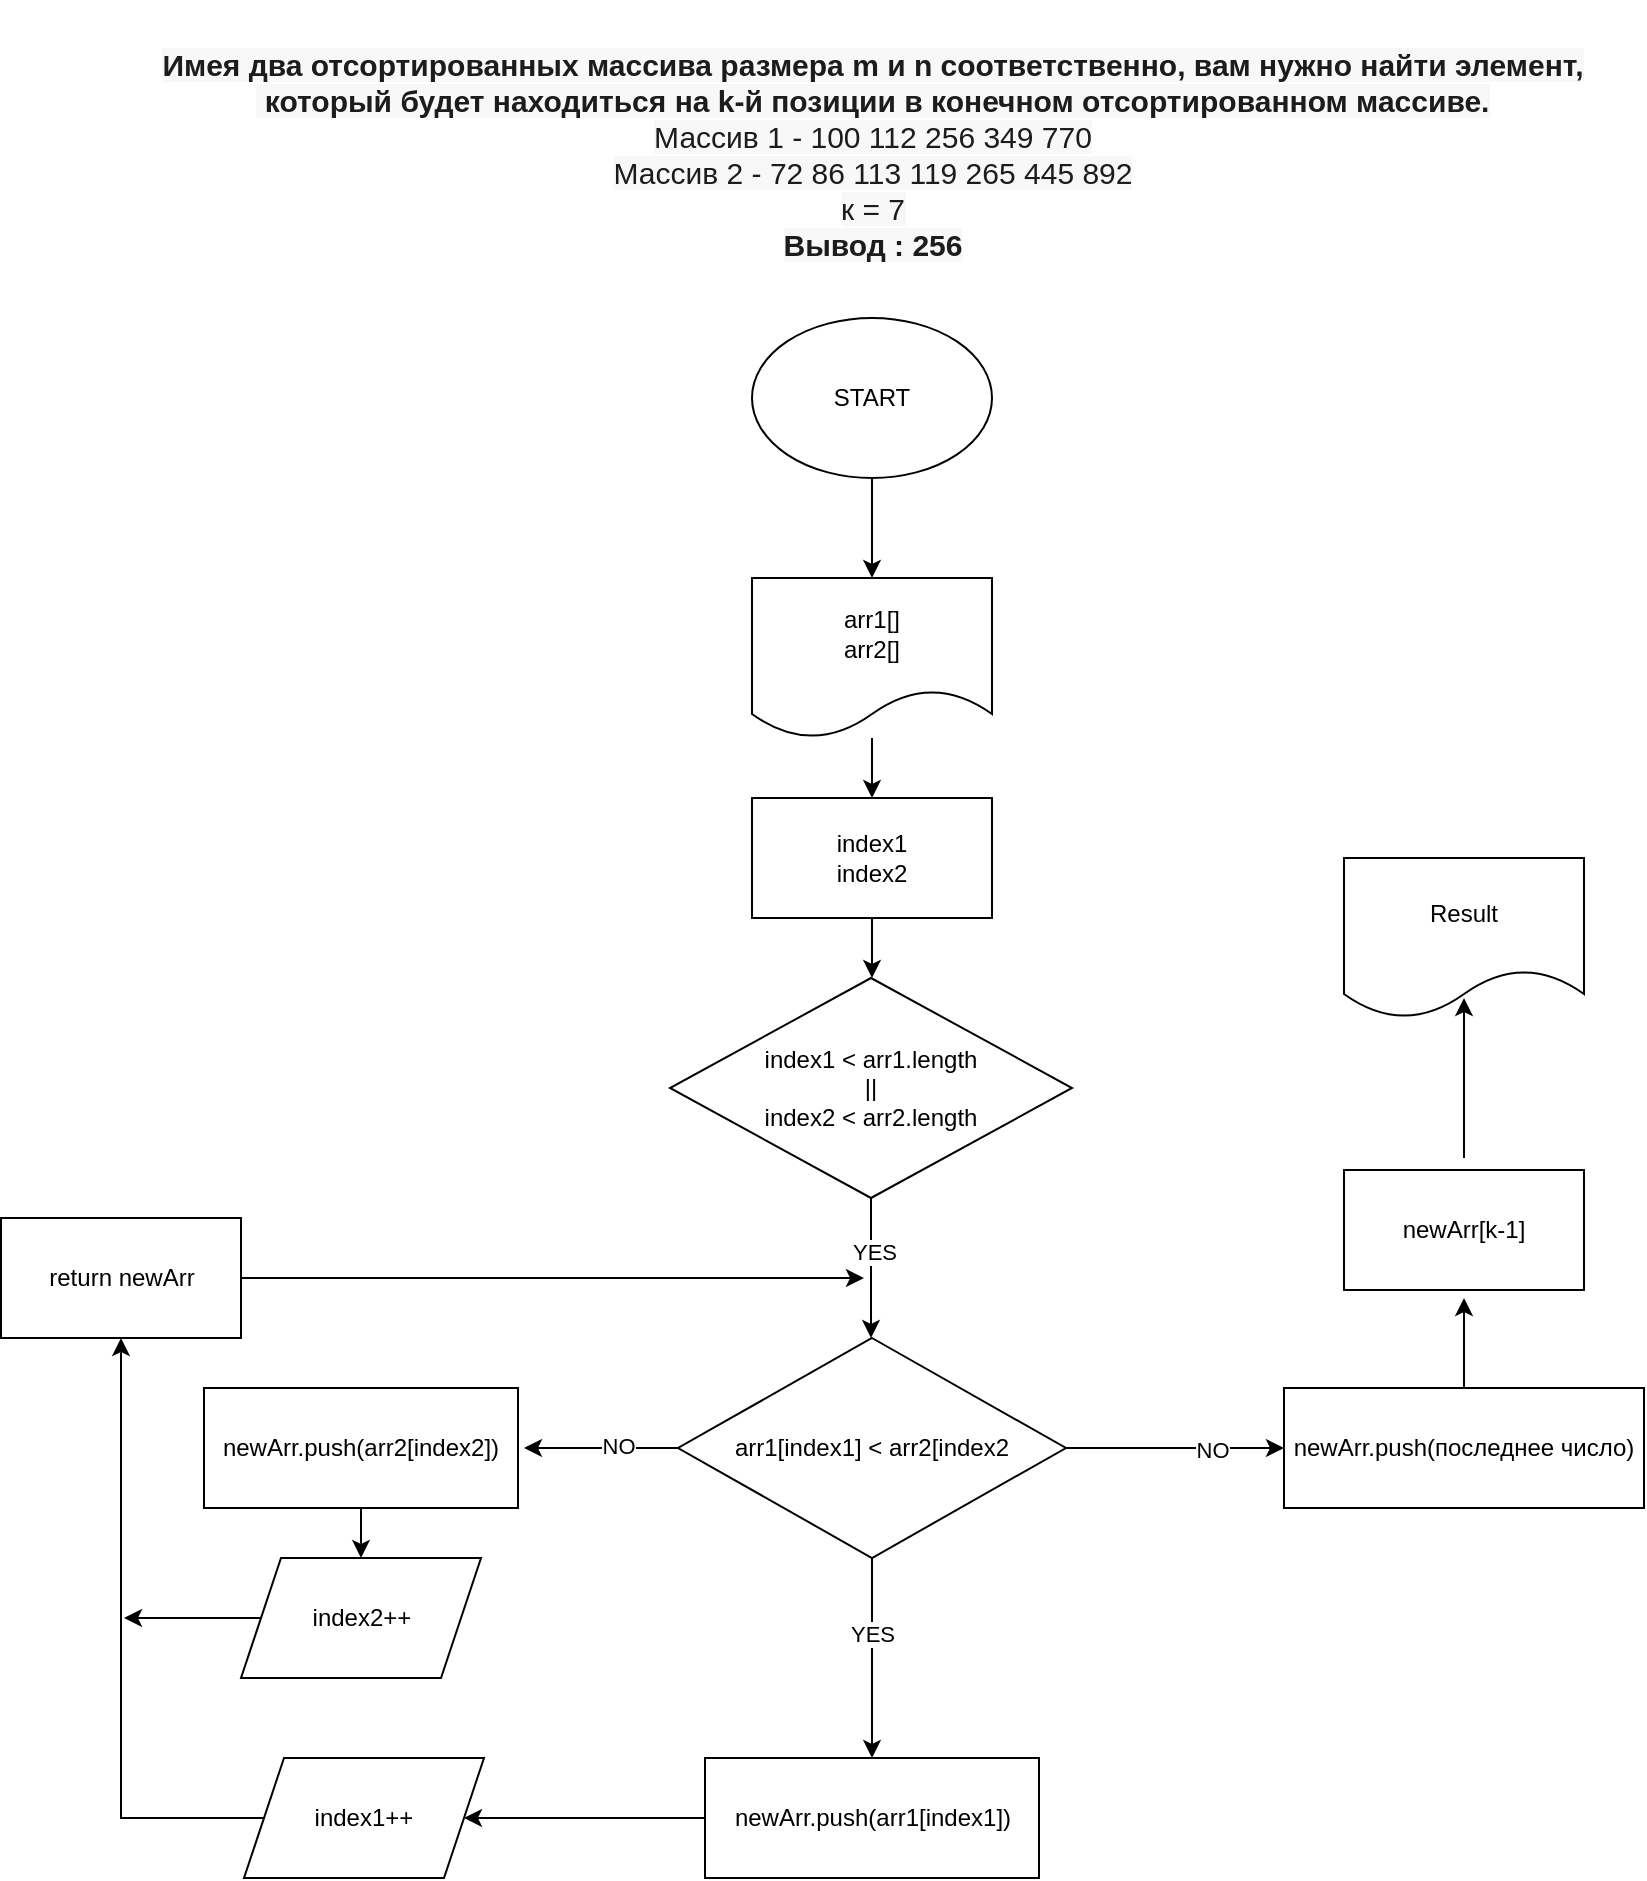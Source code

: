 <mxfile version="20.8.10" type="device"><diagram name="Страница 1" id="hVGgXPigc2B72Utt2bvW"><mxGraphModel dx="2533" dy="2320" grid="1" gridSize="10" guides="1" tooltips="1" connect="1" arrows="1" fold="1" page="1" pageScale="1" pageWidth="827" pageHeight="1169" math="0" shadow="0"><root><mxCell id="0"/><mxCell id="1" parent="0"/><mxCell id="o-apdAjW1davWtcOvuAl-1" value="&lt;br&gt;&lt;b style=&quot;box-sizing: inherit; color: rgb(29, 28, 29); font-family: Slack-Lato, Slack-Fractions, appleLogo, sans-serif; font-size: 15px; font-style: normal; font-variant-ligatures: common-ligatures; font-variant-caps: normal; letter-spacing: normal; orphans: 2; text-align: left; text-indent: 0px; text-transform: none; widows: 2; word-spacing: 0px; -webkit-text-stroke-width: 0px; background-color: rgb(248, 248, 248); text-decoration-thickness: initial; text-decoration-style: initial; text-decoration-color: initial;&quot; data-stringify-type=&quot;bold&quot;&gt;Имея два отсортированных массива размера m и n соответственно, вам нужно найти элемент,&lt;br&gt;&amp;nbsp;который будет находиться на k-й позиции в конечном отсортированном массиве.&lt;/b&gt;&lt;br style=&quot;box-sizing: inherit; color: rgb(29, 28, 29); font-family: Slack-Lato, Slack-Fractions, appleLogo, sans-serif; font-size: 15px; font-style: normal; font-variant-ligatures: common-ligatures; font-variant-caps: normal; font-weight: 400; letter-spacing: normal; orphans: 2; text-align: left; text-indent: 0px; text-transform: none; widows: 2; word-spacing: 0px; -webkit-text-stroke-width: 0px; background-color: rgb(248, 248, 248); text-decoration-thickness: initial; text-decoration-style: initial; text-decoration-color: initial;&quot;&gt;&lt;span style=&quot;color: rgb(29, 28, 29); font-family: Slack-Lato, Slack-Fractions, appleLogo, sans-serif; font-size: 15px; font-style: normal; font-variant-ligatures: common-ligatures; font-variant-caps: normal; font-weight: 400; letter-spacing: normal; orphans: 2; text-align: left; text-indent: 0px; text-transform: none; widows: 2; word-spacing: 0px; -webkit-text-stroke-width: 0px; background-color: rgb(248, 248, 248); text-decoration-thickness: initial; text-decoration-style: initial; text-decoration-color: initial; float: none; display: inline !important;&quot;&gt;Массив 1 - 100 112 256 349 770&lt;/span&gt;&lt;br style=&quot;box-sizing: inherit; color: rgb(29, 28, 29); font-family: Slack-Lato, Slack-Fractions, appleLogo, sans-serif; font-size: 15px; font-style: normal; font-variant-ligatures: common-ligatures; font-variant-caps: normal; font-weight: 400; letter-spacing: normal; orphans: 2; text-align: left; text-indent: 0px; text-transform: none; widows: 2; word-spacing: 0px; -webkit-text-stroke-width: 0px; background-color: rgb(248, 248, 248); text-decoration-thickness: initial; text-decoration-style: initial; text-decoration-color: initial;&quot;&gt;&lt;span style=&quot;color: rgb(29, 28, 29); font-family: Slack-Lato, Slack-Fractions, appleLogo, sans-serif; font-size: 15px; font-style: normal; font-variant-ligatures: common-ligatures; font-variant-caps: normal; font-weight: 400; letter-spacing: normal; orphans: 2; text-align: left; text-indent: 0px; text-transform: none; widows: 2; word-spacing: 0px; -webkit-text-stroke-width: 0px; background-color: rgb(248, 248, 248); text-decoration-thickness: initial; text-decoration-style: initial; text-decoration-color: initial; float: none; display: inline !important;&quot;&gt;Массив 2 - 72 86 113 119 265 445 892&lt;/span&gt;&lt;br style=&quot;box-sizing: inherit; color: rgb(29, 28, 29); font-family: Slack-Lato, Slack-Fractions, appleLogo, sans-serif; font-size: 15px; font-style: normal; font-variant-ligatures: common-ligatures; font-variant-caps: normal; font-weight: 400; letter-spacing: normal; orphans: 2; text-align: left; text-indent: 0px; text-transform: none; widows: 2; word-spacing: 0px; -webkit-text-stroke-width: 0px; background-color: rgb(248, 248, 248); text-decoration-thickness: initial; text-decoration-style: initial; text-decoration-color: initial;&quot;&gt;&lt;span style=&quot;color: rgb(29, 28, 29); font-family: Slack-Lato, Slack-Fractions, appleLogo, sans-serif; font-size: 15px; font-style: normal; font-variant-ligatures: common-ligatures; font-variant-caps: normal; font-weight: 400; letter-spacing: normal; orphans: 2; text-align: left; text-indent: 0px; text-transform: none; widows: 2; word-spacing: 0px; -webkit-text-stroke-width: 0px; background-color: rgb(248, 248, 248); text-decoration-thickness: initial; text-decoration-style: initial; text-decoration-color: initial; float: none; display: inline !important;&quot;&gt;к = 7&lt;/span&gt;&lt;br style=&quot;box-sizing: inherit; color: rgb(29, 28, 29); font-family: Slack-Lato, Slack-Fractions, appleLogo, sans-serif; font-size: 15px; font-style: normal; font-variant-ligatures: common-ligatures; font-variant-caps: normal; font-weight: 400; letter-spacing: normal; orphans: 2; text-align: left; text-indent: 0px; text-transform: none; widows: 2; word-spacing: 0px; -webkit-text-stroke-width: 0px; background-color: rgb(248, 248, 248); text-decoration-thickness: initial; text-decoration-style: initial; text-decoration-color: initial;&quot;&gt;&lt;b style=&quot;box-sizing: inherit; color: rgb(29, 28, 29); font-family: Slack-Lato, Slack-Fractions, appleLogo, sans-serif; font-size: 15px; font-style: normal; font-variant-ligatures: common-ligatures; font-variant-caps: normal; letter-spacing: normal; orphans: 2; text-align: left; text-indent: 0px; text-transform: none; widows: 2; word-spacing: 0px; -webkit-text-stroke-width: 0px; background-color: rgb(248, 248, 248); text-decoration-thickness: initial; text-decoration-style: initial; text-decoration-color: initial;&quot; data-stringify-type=&quot;bold&quot;&gt;Вывод : 256&lt;/b&gt;&lt;br&gt;" style="text;html=1;align=center;verticalAlign=middle;resizable=0;points=[];autosize=1;strokeColor=none;fillColor=none;" vertex="1" parent="1"><mxGeometry x="49" y="-1169" width="730" height="140" as="geometry"/></mxCell><mxCell id="o-apdAjW1davWtcOvuAl-3" style="edgeStyle=orthogonalEdgeStyle;rounded=0;orthogonalLoop=1;jettySize=auto;html=1;" edge="1" parent="1" source="o-apdAjW1davWtcOvuAl-2"><mxGeometry relative="1" as="geometry"><mxPoint x="414" y="-880" as="targetPoint"/></mxGeometry></mxCell><mxCell id="o-apdAjW1davWtcOvuAl-2" value="START" style="ellipse;whiteSpace=wrap;html=1;" vertex="1" parent="1"><mxGeometry x="354" y="-1010" width="120" height="80" as="geometry"/></mxCell><mxCell id="o-apdAjW1davWtcOvuAl-5" style="edgeStyle=orthogonalEdgeStyle;rounded=0;orthogonalLoop=1;jettySize=auto;html=1;" edge="1" parent="1" source="o-apdAjW1davWtcOvuAl-4" target="o-apdAjW1davWtcOvuAl-6"><mxGeometry relative="1" as="geometry"><mxPoint x="414" y="-740" as="targetPoint"/></mxGeometry></mxCell><mxCell id="o-apdAjW1davWtcOvuAl-4" value="arr1[]&lt;br&gt;arr2[]" style="shape=document;whiteSpace=wrap;html=1;boundedLbl=1;" vertex="1" parent="1"><mxGeometry x="354" y="-880" width="120" height="80" as="geometry"/></mxCell><mxCell id="o-apdAjW1davWtcOvuAl-7" style="edgeStyle=orthogonalEdgeStyle;rounded=0;orthogonalLoop=1;jettySize=auto;html=1;" edge="1" parent="1" source="o-apdAjW1davWtcOvuAl-6"><mxGeometry relative="1" as="geometry"><mxPoint x="414" y="-680" as="targetPoint"/></mxGeometry></mxCell><mxCell id="o-apdAjW1davWtcOvuAl-6" value="index1&lt;br&gt;index2" style="rounded=0;whiteSpace=wrap;html=1;" vertex="1" parent="1"><mxGeometry x="354" y="-770" width="120" height="60" as="geometry"/></mxCell><mxCell id="o-apdAjW1davWtcOvuAl-11" style="edgeStyle=orthogonalEdgeStyle;rounded=0;orthogonalLoop=1;jettySize=auto;html=1;" edge="1" parent="1" source="o-apdAjW1davWtcOvuAl-9"><mxGeometry relative="1" as="geometry"><mxPoint x="413.5" y="-500" as="targetPoint"/></mxGeometry></mxCell><mxCell id="o-apdAjW1davWtcOvuAl-15" value="YES" style="edgeLabel;html=1;align=center;verticalAlign=middle;resizable=0;points=[];" vertex="1" connectable="0" parent="o-apdAjW1davWtcOvuAl-11"><mxGeometry x="-0.246" y="1" relative="1" as="geometry"><mxPoint as="offset"/></mxGeometry></mxCell><mxCell id="o-apdAjW1davWtcOvuAl-9" value="index1 &amp;lt; arr1.length&lt;br&gt;||&lt;br&gt;index2 &amp;lt; arr2.length" style="rhombus;whiteSpace=wrap;html=1;" vertex="1" parent="1"><mxGeometry x="313" y="-680" width="201" height="110" as="geometry"/></mxCell><mxCell id="o-apdAjW1davWtcOvuAl-13" style="edgeStyle=orthogonalEdgeStyle;rounded=0;orthogonalLoop=1;jettySize=auto;html=1;" edge="1" parent="1" source="o-apdAjW1davWtcOvuAl-12"><mxGeometry relative="1" as="geometry"><mxPoint x="414" y="-290" as="targetPoint"/></mxGeometry></mxCell><mxCell id="o-apdAjW1davWtcOvuAl-14" value="YES" style="edgeLabel;html=1;align=center;verticalAlign=middle;resizable=0;points=[];" vertex="1" connectable="0" parent="o-apdAjW1davWtcOvuAl-13"><mxGeometry x="-0.24" relative="1" as="geometry"><mxPoint as="offset"/></mxGeometry></mxCell><mxCell id="o-apdAjW1davWtcOvuAl-19" style="edgeStyle=orthogonalEdgeStyle;rounded=0;orthogonalLoop=1;jettySize=auto;html=1;" edge="1" parent="1" source="o-apdAjW1davWtcOvuAl-12"><mxGeometry relative="1" as="geometry"><mxPoint x="240" y="-445" as="targetPoint"/></mxGeometry></mxCell><mxCell id="o-apdAjW1davWtcOvuAl-20" value="NO" style="edgeLabel;html=1;align=center;verticalAlign=middle;resizable=0;points=[];" vertex="1" connectable="0" parent="o-apdAjW1davWtcOvuAl-19"><mxGeometry x="-0.218" y="-1" relative="1" as="geometry"><mxPoint as="offset"/></mxGeometry></mxCell><mxCell id="o-apdAjW1davWtcOvuAl-30" style="edgeStyle=orthogonalEdgeStyle;rounded=0;orthogonalLoop=1;jettySize=auto;html=1;" edge="1" parent="1" source="o-apdAjW1davWtcOvuAl-12"><mxGeometry relative="1" as="geometry"><mxPoint x="620" y="-445" as="targetPoint"/></mxGeometry></mxCell><mxCell id="o-apdAjW1davWtcOvuAl-31" value="NO" style="edgeLabel;html=1;align=center;verticalAlign=middle;resizable=0;points=[];" vertex="1" connectable="0" parent="o-apdAjW1davWtcOvuAl-30"><mxGeometry x="0.336" relative="1" as="geometry"><mxPoint as="offset"/></mxGeometry></mxCell><mxCell id="o-apdAjW1davWtcOvuAl-12" value="arr1[index1] &amp;lt; arr2[index2" style="rhombus;whiteSpace=wrap;html=1;" vertex="1" parent="1"><mxGeometry x="317" y="-500" width="194" height="110" as="geometry"/></mxCell><mxCell id="o-apdAjW1davWtcOvuAl-17" style="edgeStyle=orthogonalEdgeStyle;rounded=0;orthogonalLoop=1;jettySize=auto;html=1;" edge="1" parent="1" source="o-apdAjW1davWtcOvuAl-16" target="o-apdAjW1davWtcOvuAl-18"><mxGeometry relative="1" as="geometry"><mxPoint x="160" y="-260" as="targetPoint"/></mxGeometry></mxCell><mxCell id="o-apdAjW1davWtcOvuAl-16" value="newArr.push(arr1[index1])" style="rounded=0;whiteSpace=wrap;html=1;" vertex="1" parent="1"><mxGeometry x="330.5" y="-290" width="167" height="60" as="geometry"/></mxCell><mxCell id="o-apdAjW1davWtcOvuAl-27" style="edgeStyle=orthogonalEdgeStyle;rounded=0;orthogonalLoop=1;jettySize=auto;html=1;" edge="1" parent="1" source="o-apdAjW1davWtcOvuAl-18" target="o-apdAjW1davWtcOvuAl-28"><mxGeometry relative="1" as="geometry"><mxPoint x="40" y="-510" as="targetPoint"/></mxGeometry></mxCell><mxCell id="o-apdAjW1davWtcOvuAl-18" value="index1++" style="shape=parallelogram;perimeter=parallelogramPerimeter;whiteSpace=wrap;html=1;fixedSize=1;" vertex="1" parent="1"><mxGeometry x="100" y="-290" width="120" height="60" as="geometry"/></mxCell><mxCell id="o-apdAjW1davWtcOvuAl-23" style="edgeStyle=orthogonalEdgeStyle;rounded=0;orthogonalLoop=1;jettySize=auto;html=1;" edge="1" parent="1" source="o-apdAjW1davWtcOvuAl-21" target="o-apdAjW1davWtcOvuAl-24"><mxGeometry relative="1" as="geometry"><mxPoint x="158.5" y="-360" as="targetPoint"/></mxGeometry></mxCell><mxCell id="o-apdAjW1davWtcOvuAl-21" value="newArr.push(arr2[index2])" style="rounded=0;whiteSpace=wrap;html=1;" vertex="1" parent="1"><mxGeometry x="80" y="-475" width="157" height="60" as="geometry"/></mxCell><mxCell id="o-apdAjW1davWtcOvuAl-26" style="edgeStyle=orthogonalEdgeStyle;rounded=0;orthogonalLoop=1;jettySize=auto;html=1;" edge="1" parent="1" source="o-apdAjW1davWtcOvuAl-24"><mxGeometry relative="1" as="geometry"><mxPoint x="40" y="-360" as="targetPoint"/></mxGeometry></mxCell><mxCell id="o-apdAjW1davWtcOvuAl-24" value="index2++" style="shape=parallelogram;perimeter=parallelogramPerimeter;whiteSpace=wrap;html=1;fixedSize=1;" vertex="1" parent="1"><mxGeometry x="98.5" y="-390" width="120" height="60" as="geometry"/></mxCell><mxCell id="o-apdAjW1davWtcOvuAl-29" style="edgeStyle=orthogonalEdgeStyle;rounded=0;orthogonalLoop=1;jettySize=auto;html=1;" edge="1" parent="1" source="o-apdAjW1davWtcOvuAl-28"><mxGeometry relative="1" as="geometry"><mxPoint x="410" y="-530" as="targetPoint"/></mxGeometry></mxCell><mxCell id="o-apdAjW1davWtcOvuAl-28" value="return newArr" style="rounded=0;whiteSpace=wrap;html=1;" vertex="1" parent="1"><mxGeometry x="-21.5" y="-560" width="120" height="60" as="geometry"/></mxCell><mxCell id="o-apdAjW1davWtcOvuAl-35" style="edgeStyle=orthogonalEdgeStyle;rounded=0;orthogonalLoop=1;jettySize=auto;html=1;" edge="1" parent="1" source="o-apdAjW1davWtcOvuAl-33"><mxGeometry relative="1" as="geometry"><mxPoint x="710" y="-520" as="targetPoint"/></mxGeometry></mxCell><mxCell id="o-apdAjW1davWtcOvuAl-33" value="newArr.push(последнее число)" style="rounded=0;whiteSpace=wrap;html=1;" vertex="1" parent="1"><mxGeometry x="620" y="-475" width="180" height="60" as="geometry"/></mxCell><mxCell id="o-apdAjW1davWtcOvuAl-37" style="edgeStyle=orthogonalEdgeStyle;rounded=0;orthogonalLoop=1;jettySize=auto;html=1;" edge="1" parent="1"><mxGeometry relative="1" as="geometry"><mxPoint x="710" y="-670" as="targetPoint"/><mxPoint x="710" y="-590" as="sourcePoint"/></mxGeometry></mxCell><mxCell id="o-apdAjW1davWtcOvuAl-38" value="newArr[k-1]" style="whiteSpace=wrap;html=1;" vertex="1" parent="1"><mxGeometry x="650" y="-584" width="120" height="60" as="geometry"/></mxCell><mxCell id="o-apdAjW1davWtcOvuAl-39" value="Result" style="shape=document;whiteSpace=wrap;html=1;boundedLbl=1;" vertex="1" parent="1"><mxGeometry x="650" y="-740" width="120" height="80" as="geometry"/></mxCell></root></mxGraphModel></diagram></mxfile>